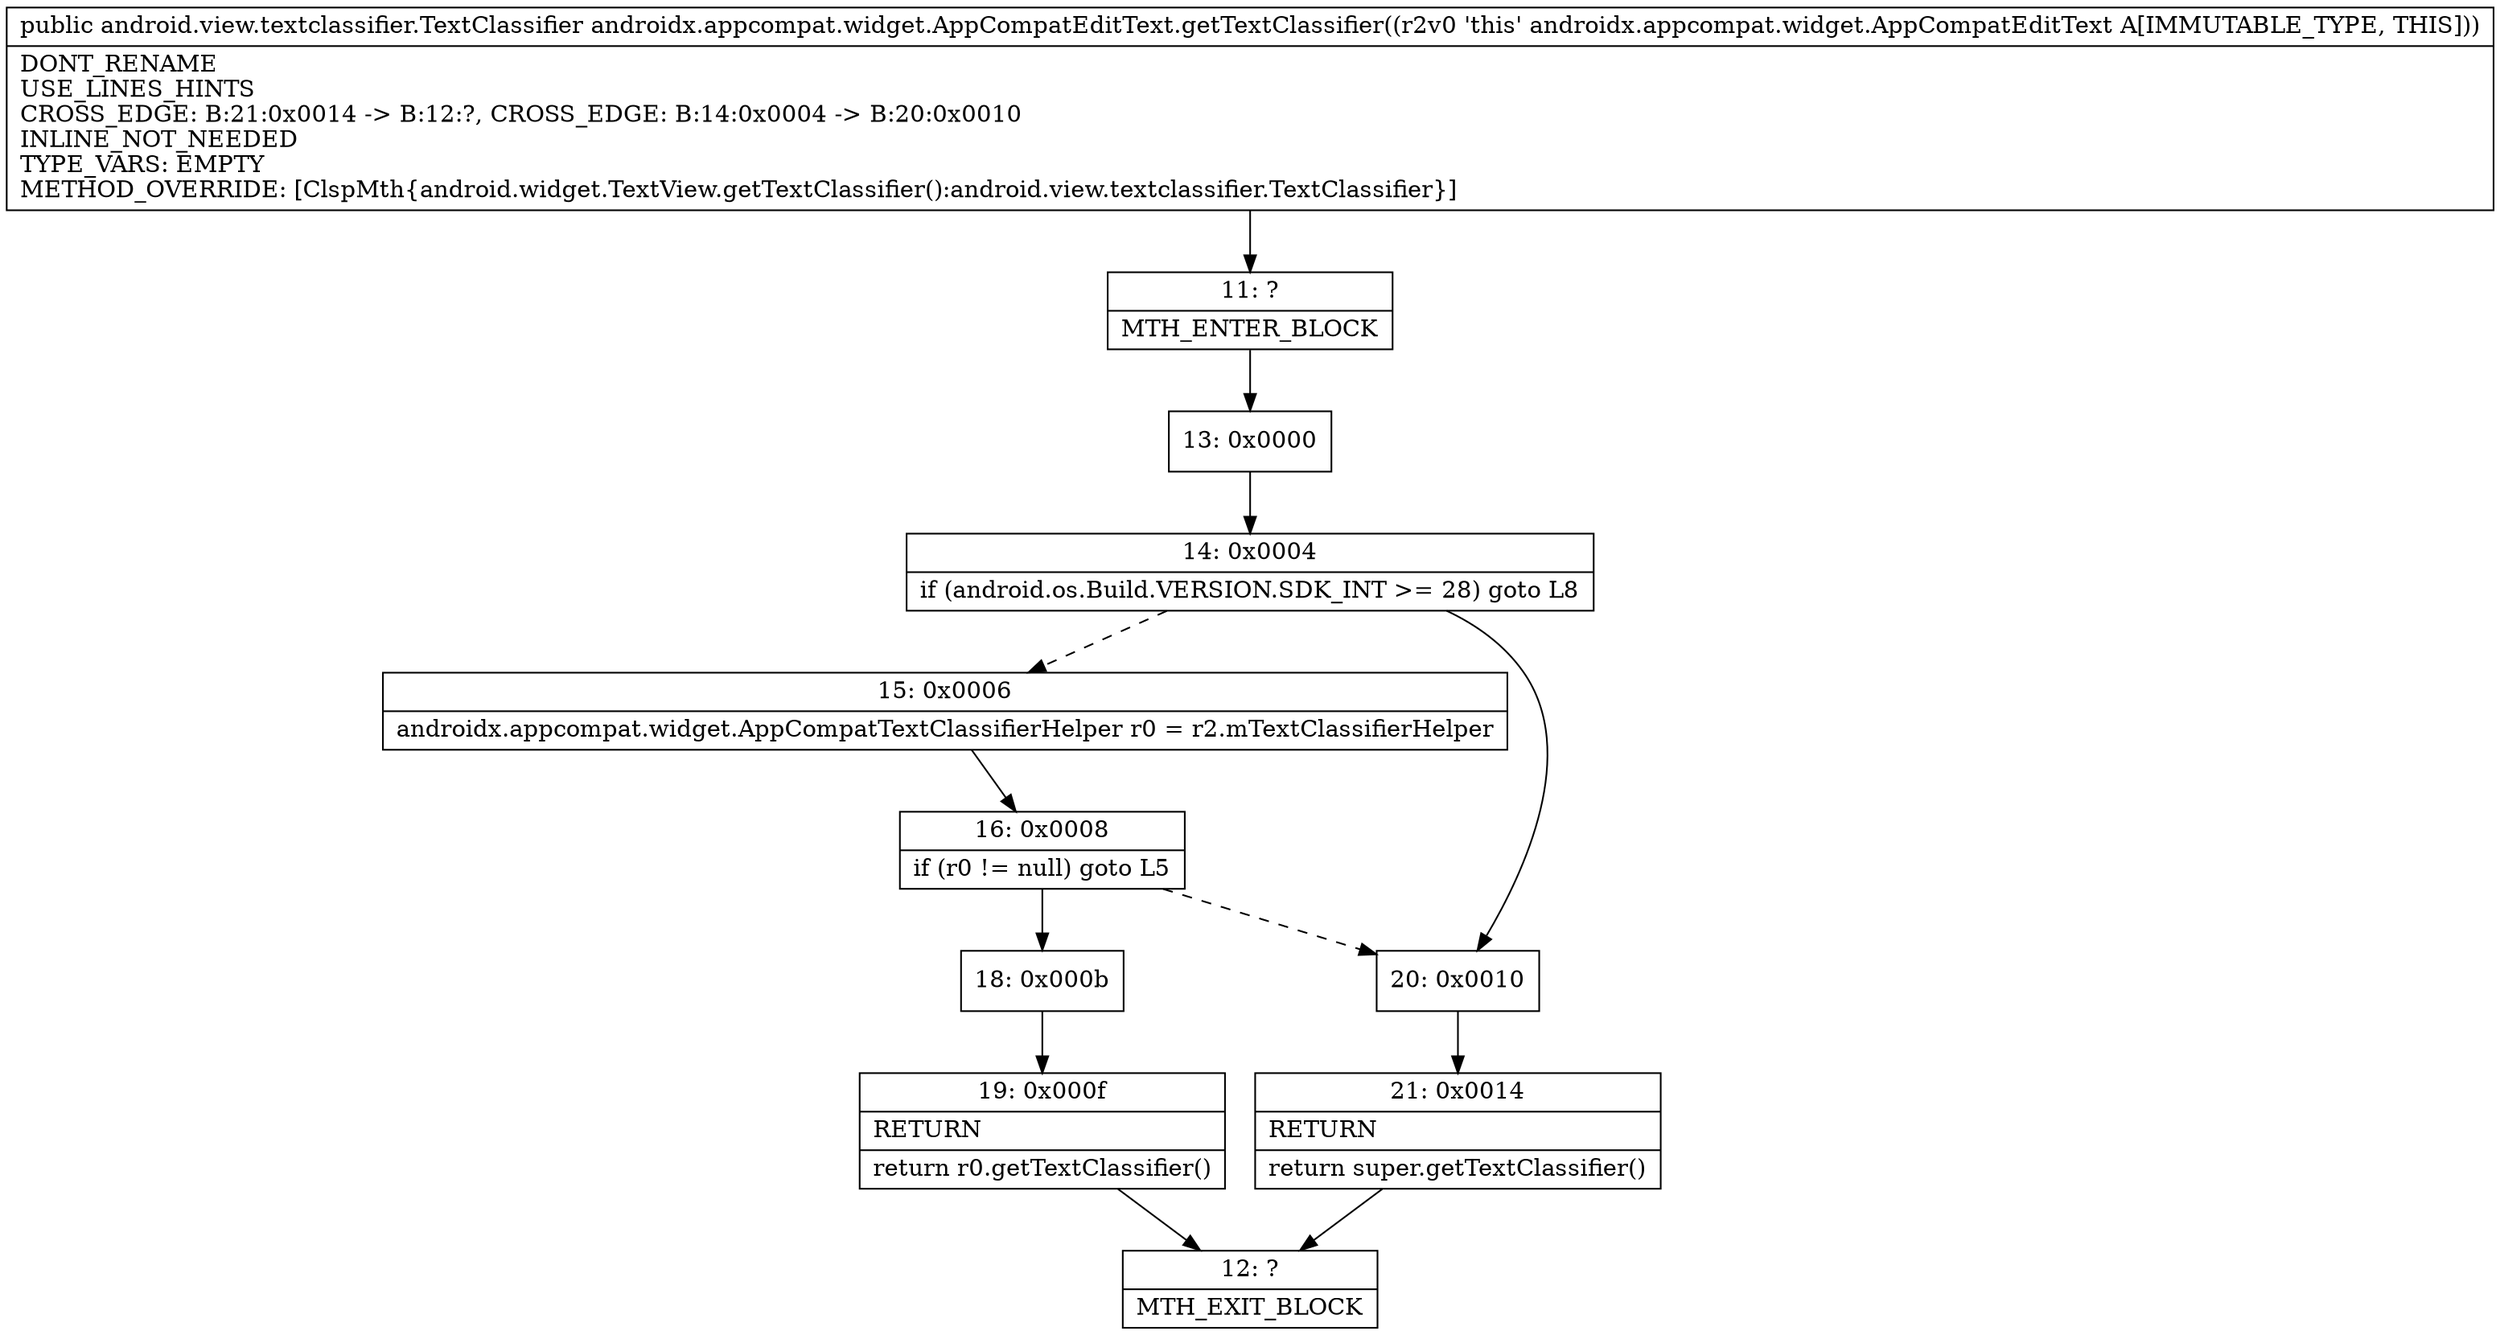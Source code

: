 digraph "CFG forandroidx.appcompat.widget.AppCompatEditText.getTextClassifier()Landroid\/view\/textclassifier\/TextClassifier;" {
Node_11 [shape=record,label="{11\:\ ?|MTH_ENTER_BLOCK\l}"];
Node_13 [shape=record,label="{13\:\ 0x0000}"];
Node_14 [shape=record,label="{14\:\ 0x0004|if (android.os.Build.VERSION.SDK_INT \>= 28) goto L8\l}"];
Node_15 [shape=record,label="{15\:\ 0x0006|androidx.appcompat.widget.AppCompatTextClassifierHelper r0 = r2.mTextClassifierHelper\l}"];
Node_16 [shape=record,label="{16\:\ 0x0008|if (r0 != null) goto L5\l}"];
Node_18 [shape=record,label="{18\:\ 0x000b}"];
Node_19 [shape=record,label="{19\:\ 0x000f|RETURN\l|return r0.getTextClassifier()\l}"];
Node_12 [shape=record,label="{12\:\ ?|MTH_EXIT_BLOCK\l}"];
Node_20 [shape=record,label="{20\:\ 0x0010}"];
Node_21 [shape=record,label="{21\:\ 0x0014|RETURN\l|return super.getTextClassifier()\l}"];
MethodNode[shape=record,label="{public android.view.textclassifier.TextClassifier androidx.appcompat.widget.AppCompatEditText.getTextClassifier((r2v0 'this' androidx.appcompat.widget.AppCompatEditText A[IMMUTABLE_TYPE, THIS]))  | DONT_RENAME\lUSE_LINES_HINTS\lCROSS_EDGE: B:21:0x0014 \-\> B:12:?, CROSS_EDGE: B:14:0x0004 \-\> B:20:0x0010\lINLINE_NOT_NEEDED\lTYPE_VARS: EMPTY\lMETHOD_OVERRIDE: [ClspMth\{android.widget.TextView.getTextClassifier():android.view.textclassifier.TextClassifier\}]\l}"];
MethodNode -> Node_11;Node_11 -> Node_13;
Node_13 -> Node_14;
Node_14 -> Node_15[style=dashed];
Node_14 -> Node_20;
Node_15 -> Node_16;
Node_16 -> Node_18;
Node_16 -> Node_20[style=dashed];
Node_18 -> Node_19;
Node_19 -> Node_12;
Node_20 -> Node_21;
Node_21 -> Node_12;
}


